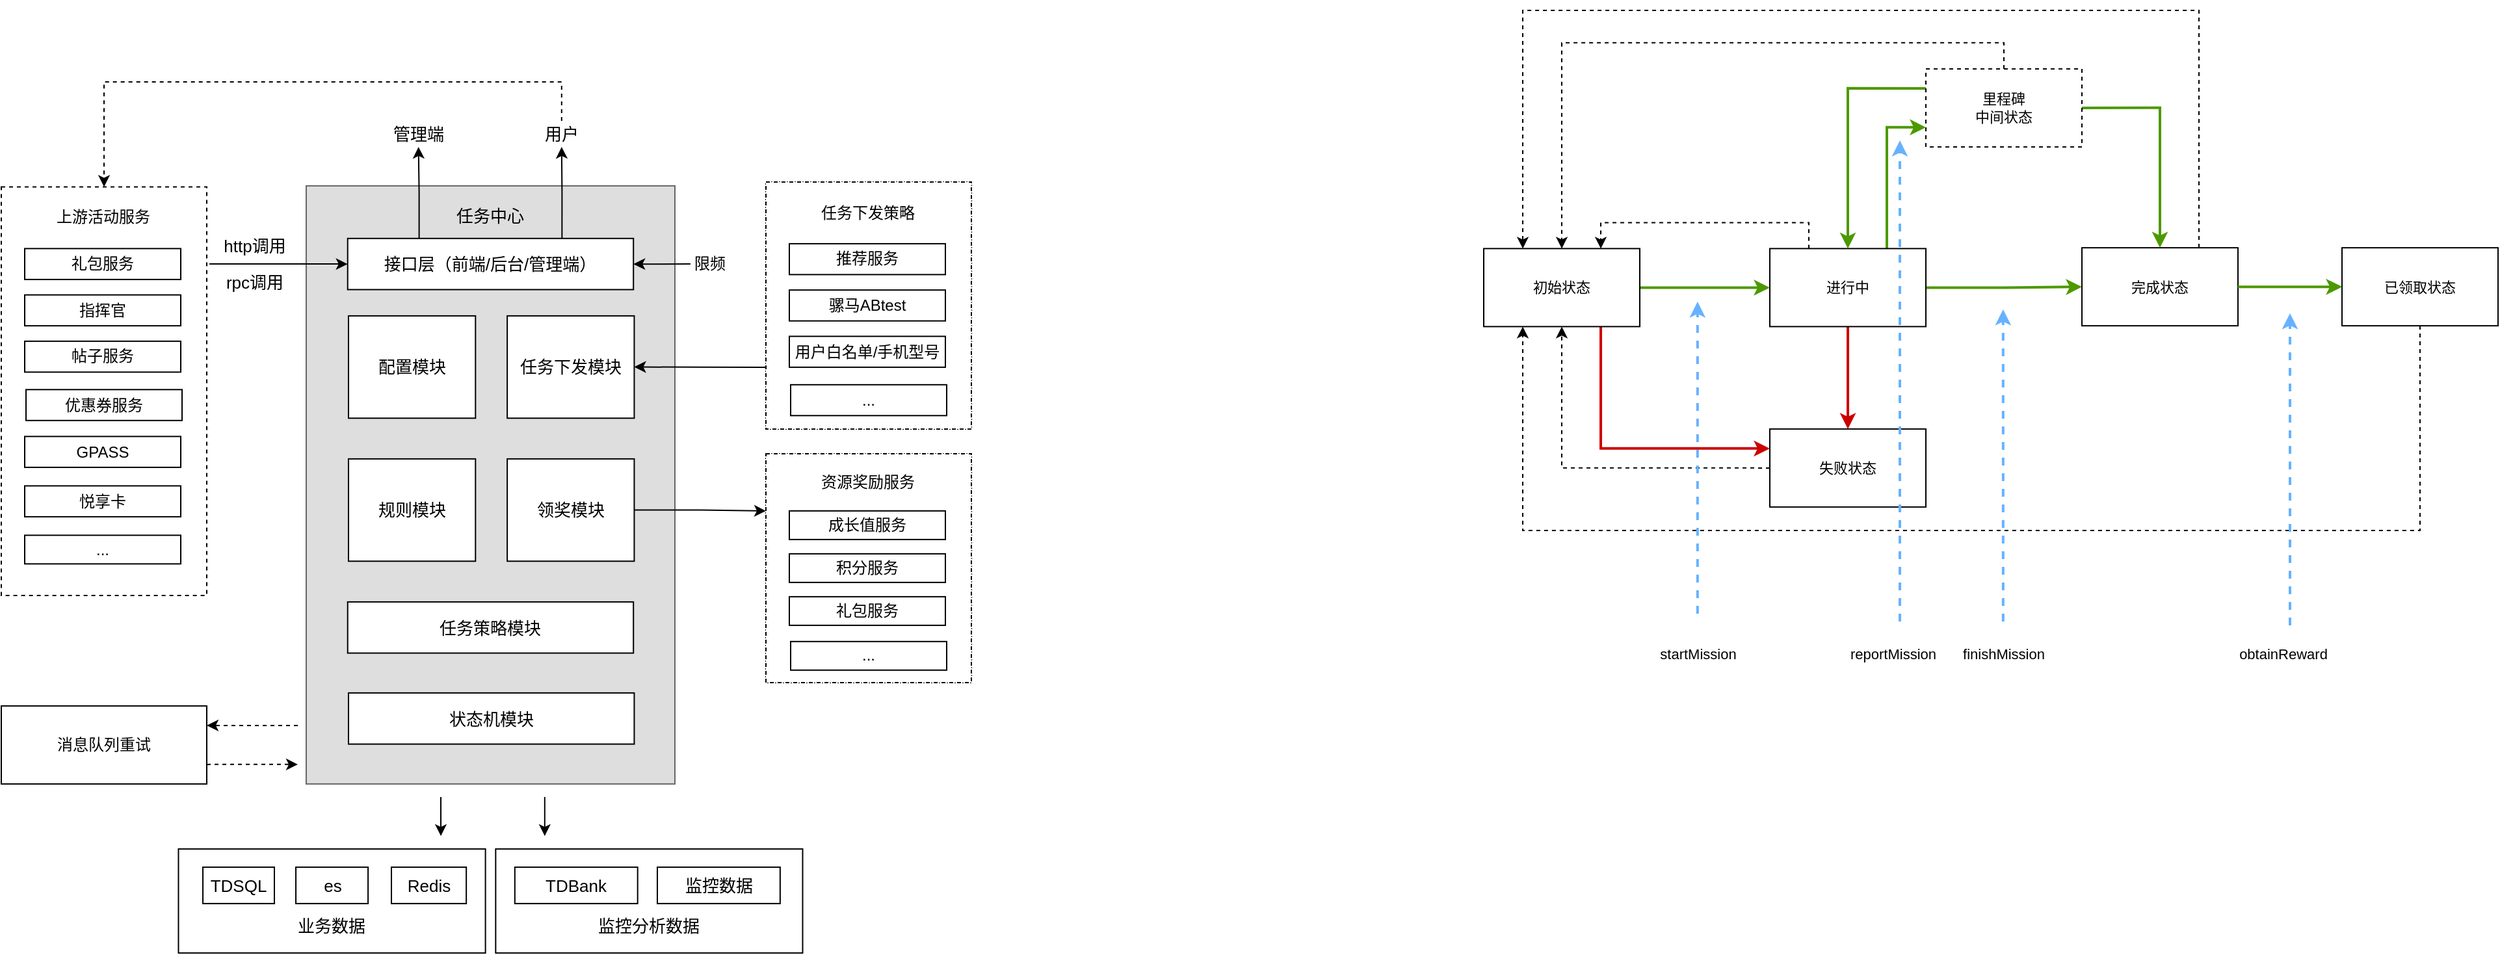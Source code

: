 <mxfile version="13.8.5" type="github">
  <diagram id="fUlSVY1tBTceYShjnSN3" name="第 1 页">
    <mxGraphModel dx="2249" dy="1931" grid="1" gridSize="10" guides="1" tooltips="1" connect="1" arrows="1" fold="1" page="1" pageScale="1" pageWidth="827" pageHeight="1169" math="0" shadow="0">
      <root>
        <mxCell id="0" />
        <mxCell id="1" parent="0" />
        <mxCell id="FoiQt1KAuYYiKZtzM87P-22" value="" style="group;dashed=1;dashPattern=1 1;fillColor=#ffffff;strokeColor=#000000;" parent="1" vertex="1" connectable="0">
          <mxGeometry x="-132" y="-8.06" width="158" height="190" as="geometry" />
        </mxCell>
        <mxCell id="FoiQt1KAuYYiKZtzM87P-23" value="" style="rounded=0;whiteSpace=wrap;html=1;dashed=1;" parent="FoiQt1KAuYYiKZtzM87P-22" vertex="1">
          <mxGeometry width="158" height="190" as="geometry" />
        </mxCell>
        <mxCell id="FoiQt1KAuYYiKZtzM87P-24" value="推荐服务" style="rounded=0;whiteSpace=wrap;html=1;" parent="FoiQt1KAuYYiKZtzM87P-22" vertex="1">
          <mxGeometry x="18" y="47.5" width="120" height="23.75" as="geometry" />
        </mxCell>
        <mxCell id="FoiQt1KAuYYiKZtzM87P-25" value="骡马ABtest" style="rounded=0;whiteSpace=wrap;html=1;" parent="FoiQt1KAuYYiKZtzM87P-22" vertex="1">
          <mxGeometry x="18" y="83.125" width="120" height="23.75" as="geometry" />
        </mxCell>
        <mxCell id="FoiQt1KAuYYiKZtzM87P-26" value="用户白名单/手机型号" style="rounded=0;whiteSpace=wrap;html=1;" parent="FoiQt1KAuYYiKZtzM87P-22" vertex="1">
          <mxGeometry x="18" y="118.75" width="120" height="23.75" as="geometry" />
        </mxCell>
        <mxCell id="FoiQt1KAuYYiKZtzM87P-27" value="任务下发策略" style="text;html=1;strokeColor=none;fillColor=none;align=center;verticalAlign=middle;whiteSpace=wrap;rounded=0;" parent="FoiQt1KAuYYiKZtzM87P-22" vertex="1">
          <mxGeometry x="36.5" y="15.833" width="83" height="15.833" as="geometry" />
        </mxCell>
        <mxCell id="FoiQt1KAuYYiKZtzM87P-28" value="..." style="rounded=0;whiteSpace=wrap;html=1;" parent="FoiQt1KAuYYiKZtzM87P-22" vertex="1">
          <mxGeometry x="19" y="155.958" width="120" height="23.75" as="geometry" />
        </mxCell>
        <mxCell id="FoiQt1KAuYYiKZtzM87P-20" value="" style="rounded=0;whiteSpace=wrap;html=1;fontSize=13;strokeColor=#666666;fontColor=#333333;fillColor=#DEDEDE;" parent="1" vertex="1">
          <mxGeometry x="-485.52" y="-5.06" width="283.52" height="460" as="geometry" />
        </mxCell>
        <mxCell id="FoiQt1KAuYYiKZtzM87P-2" value="任务下发模块" style="rounded=0;whiteSpace=wrap;html=1;fontSize=13;" parent="1" vertex="1">
          <mxGeometry x="-330.934" y="94.945" width="97.664" height="78.696" as="geometry" />
        </mxCell>
        <mxCell id="FoiQt1KAuYYiKZtzM87P-3" value="状态机模块" style="rounded=0;whiteSpace=wrap;html=1;fontSize=13;" parent="1" vertex="1">
          <mxGeometry x="-453.013" y="384.939" width="219.743" height="39.348" as="geometry" />
        </mxCell>
        <mxCell id="FoiQt1KAuYYiKZtzM87P-4" value="配置模块" style="rounded=0;whiteSpace=wrap;html=1;fontSize=13;" parent="1" vertex="1">
          <mxGeometry x="-453.013" y="94.945" width="97.664" height="78.696" as="geometry" />
        </mxCell>
        <mxCell id="FoiQt1KAuYYiKZtzM87P-31" style="edgeStyle=orthogonalEdgeStyle;rounded=0;orthogonalLoop=1;jettySize=auto;html=1;exitX=1;exitY=0.5;exitDx=0;exitDy=0;entryX=0;entryY=0.25;entryDx=0;entryDy=0;fontSize=13;" parent="1" source="FoiQt1KAuYYiKZtzM87P-5" target="FoiQt1KAuYYiKZtzM87P-13" edge="1">
          <mxGeometry relative="1" as="geometry" />
        </mxCell>
        <mxCell id="FoiQt1KAuYYiKZtzM87P-5" value="领奖模块" style="rounded=0;whiteSpace=wrap;html=1;fontSize=13;" parent="1" vertex="1">
          <mxGeometry x="-330.934" y="204.942" width="97.664" height="78.696" as="geometry" />
        </mxCell>
        <mxCell id="FoiQt1KAuYYiKZtzM87P-6" value="规则模块" style="rounded=0;whiteSpace=wrap;html=1;fontSize=13;" parent="1" vertex="1">
          <mxGeometry x="-453.013" y="204.942" width="97.664" height="78.696" as="geometry" />
        </mxCell>
        <mxCell id="FoiQt1KAuYYiKZtzM87P-7" value="任务策略模块" style="rounded=0;whiteSpace=wrap;html=1;fontSize=13;" parent="1" vertex="1">
          <mxGeometry x="-453.633" y="314.94" width="219.743" height="39.348" as="geometry" />
        </mxCell>
        <mxCell id="FoiQt1KAuYYiKZtzM87P-17" value="任务中心" style="text;html=1;strokeColor=none;fillColor=none;align=center;verticalAlign=middle;whiteSpace=wrap;rounded=0;fontSize=13;" parent="1" vertex="1">
          <mxGeometry x="-376.96" y="4.94" width="66.4" height="26.23" as="geometry" />
        </mxCell>
        <mxCell id="FoiQt1KAuYYiKZtzM87P-59" style="edgeStyle=orthogonalEdgeStyle;rounded=0;orthogonalLoop=1;jettySize=auto;html=1;exitX=0.5;exitY=0;exitDx=0;exitDy=0;entryX=0.5;entryY=0;entryDx=0;entryDy=0;dashed=1;fontSize=13;" parent="1" source="FoiQt1KAuYYiKZtzM87P-32" target="FoiQt1KAuYYiKZtzM87P-38" edge="1">
          <mxGeometry relative="1" as="geometry">
            <Array as="points">
              <mxPoint x="-289" y="-85" />
              <mxPoint x="-641" y="-85" />
            </Array>
          </mxGeometry>
        </mxCell>
        <mxCell id="FoiQt1KAuYYiKZtzM87P-32" value="用户" style="text;html=1;strokeColor=none;fillColor=none;align=center;verticalAlign=middle;whiteSpace=wrap;rounded=0;fontSize=13;" parent="1" vertex="1">
          <mxGeometry x="-309.1" y="-55.06" width="40" height="20" as="geometry" />
        </mxCell>
        <mxCell id="FoiQt1KAuYYiKZtzM87P-34" value="管理端" style="text;html=1;strokeColor=none;fillColor=none;align=center;verticalAlign=middle;whiteSpace=wrap;rounded=0;fontSize=13;" parent="1" vertex="1">
          <mxGeometry x="-423.09" y="-55.06" width="47.82" height="20" as="geometry" />
        </mxCell>
        <mxCell id="FoiQt1KAuYYiKZtzM87P-38" value="" style="rounded=0;whiteSpace=wrap;html=1;dashed=1;" parent="1" vertex="1">
          <mxGeometry x="-720" y="-4.31" width="158" height="314.31" as="geometry" />
        </mxCell>
        <mxCell id="FoiQt1KAuYYiKZtzM87P-39" value="礼包服务" style="rounded=0;whiteSpace=wrap;html=1;" parent="1" vertex="1">
          <mxGeometry x="-702" y="43.19" width="120" height="23.75" as="geometry" />
        </mxCell>
        <mxCell id="FoiQt1KAuYYiKZtzM87P-40" value="指挥官" style="rounded=0;whiteSpace=wrap;html=1;" parent="1" vertex="1">
          <mxGeometry x="-702" y="78.815" width="120" height="23.75" as="geometry" />
        </mxCell>
        <mxCell id="FoiQt1KAuYYiKZtzM87P-41" value="帖子服务" style="rounded=0;whiteSpace=wrap;html=1;" parent="1" vertex="1">
          <mxGeometry x="-702" y="114.44" width="120" height="23.75" as="geometry" />
        </mxCell>
        <mxCell id="FoiQt1KAuYYiKZtzM87P-42" value="上游活动服务" style="text;html=1;strokeColor=none;fillColor=none;align=center;verticalAlign=middle;whiteSpace=wrap;rounded=0;" parent="1" vertex="1">
          <mxGeometry x="-683.5" y="11.523" width="83" height="15.833" as="geometry" />
        </mxCell>
        <mxCell id="FoiQt1KAuYYiKZtzM87P-43" value="优惠券服务" style="rounded=0;whiteSpace=wrap;html=1;" parent="1" vertex="1">
          <mxGeometry x="-701" y="151.648" width="120" height="23.75" as="geometry" />
        </mxCell>
        <mxCell id="FoiQt1KAuYYiKZtzM87P-44" value="GPASS" style="rounded=0;whiteSpace=wrap;html=1;" parent="1" vertex="1">
          <mxGeometry x="-702" y="187.688" width="120" height="23.75" as="geometry" />
        </mxCell>
        <mxCell id="FoiQt1KAuYYiKZtzM87P-45" value="悦享卡" style="rounded=0;whiteSpace=wrap;html=1;" parent="1" vertex="1">
          <mxGeometry x="-702" y="225.688" width="120" height="23.75" as="geometry" />
        </mxCell>
        <mxCell id="FoiQt1KAuYYiKZtzM87P-53" value="..." style="rounded=0;whiteSpace=wrap;html=1;" parent="1" vertex="1">
          <mxGeometry x="-702" y="263.687" width="120" height="22" as="geometry" />
        </mxCell>
        <mxCell id="FoiQt1KAuYYiKZtzM87P-55" value="" style="endArrow=classic;html=1;fontSize=13;entryX=0;entryY=0.5;entryDx=0;entryDy=0;" parent="1" target="FoiQt1KAuYYiKZtzM87P-112" edge="1">
          <mxGeometry width="50" height="50" relative="1" as="geometry">
            <mxPoint x="-560" y="55" as="sourcePoint" />
            <mxPoint x="-492" y="145.94" as="targetPoint" />
          </mxGeometry>
        </mxCell>
        <mxCell id="FoiQt1KAuYYiKZtzM87P-56" value="rpc调用" style="text;html=1;strokeColor=none;fillColor=none;align=center;verticalAlign=middle;whiteSpace=wrap;rounded=0;fontSize=13;" parent="1" vertex="1">
          <mxGeometry x="-550" y="58.82" width="50" height="20" as="geometry" />
        </mxCell>
        <mxCell id="FoiQt1KAuYYiKZtzM87P-68" style="edgeStyle=orthogonalEdgeStyle;rounded=0;orthogonalLoop=1;jettySize=auto;html=1;exitX=1;exitY=0.75;exitDx=0;exitDy=0;dashed=1;fontSize=13;" parent="1" source="FoiQt1KAuYYiKZtzM87P-65" edge="1">
          <mxGeometry relative="1" as="geometry">
            <mxPoint x="-492" y="439.94" as="targetPoint" />
          </mxGeometry>
        </mxCell>
        <mxCell id="FoiQt1KAuYYiKZtzM87P-65" value="消息队列重试" style="rounded=0;whiteSpace=wrap;html=1;" parent="1" vertex="1">
          <mxGeometry x="-720" y="394.94" width="158" height="60" as="geometry" />
        </mxCell>
        <mxCell id="FoiQt1KAuYYiKZtzM87P-67" value="" style="endArrow=classic;html=1;dashed=1;fontSize=13;entryX=1;entryY=0.25;entryDx=0;entryDy=0;" parent="1" target="FoiQt1KAuYYiKZtzM87P-65" edge="1">
          <mxGeometry width="50" height="50" relative="1" as="geometry">
            <mxPoint x="-492" y="409.94" as="sourcePoint" />
            <mxPoint x="-542" y="324.94" as="targetPoint" />
          </mxGeometry>
        </mxCell>
        <mxCell id="FoiQt1KAuYYiKZtzM87P-69" style="edgeStyle=orthogonalEdgeStyle;rounded=0;orthogonalLoop=1;jettySize=auto;html=1;exitX=0;exitY=0.75;exitDx=0;exitDy=0;fontSize=13;" parent="1" source="FoiQt1KAuYYiKZtzM87P-23" target="FoiQt1KAuYYiKZtzM87P-2" edge="1">
          <mxGeometry relative="1" as="geometry" />
        </mxCell>
        <mxCell id="FoiQt1KAuYYiKZtzM87P-71" value="" style="rounded=0;whiteSpace=wrap;html=1;fontSize=13;" parent="1" vertex="1">
          <mxGeometry x="-339.83" y="504.94" width="236.07" height="80" as="geometry" />
        </mxCell>
        <mxCell id="FoiQt1KAuYYiKZtzM87P-70" value="" style="rounded=0;whiteSpace=wrap;html=1;fontSize=13;" parent="1" vertex="1">
          <mxGeometry x="-583.76" y="504.94" width="236.07" height="80" as="geometry" />
        </mxCell>
        <mxCell id="FoiQt1KAuYYiKZtzM87P-60" value="TDSQL" style="rounded=0;whiteSpace=wrap;html=1;fontSize=13;" parent="1" vertex="1">
          <mxGeometry x="-564.98" y="518.94" width="54.98" height="28" as="geometry" />
        </mxCell>
        <mxCell id="FoiQt1KAuYYiKZtzM87P-61" value="es" style="rounded=0;whiteSpace=wrap;html=1;fontSize=13;" parent="1" vertex="1">
          <mxGeometry x="-493.48" y="518.94" width="55.52" height="28" as="geometry" />
        </mxCell>
        <mxCell id="FoiQt1KAuYYiKZtzM87P-62" value="TDBank" style="rounded=0;whiteSpace=wrap;html=1;fontSize=13;" parent="1" vertex="1">
          <mxGeometry x="-325.087" y="518.94" width="94.426" height="28" as="geometry" />
        </mxCell>
        <mxCell id="FoiQt1KAuYYiKZtzM87P-72" value="监控数据" style="rounded=0;whiteSpace=wrap;html=1;fontSize=13;" parent="1" vertex="1">
          <mxGeometry x="-215.498" y="518.94" width="94.426" height="28" as="geometry" />
        </mxCell>
        <mxCell id="FoiQt1KAuYYiKZtzM87P-89" value="业务数据" style="text;html=1;strokeColor=none;fillColor=none;align=center;verticalAlign=middle;whiteSpace=wrap;rounded=0;fontSize=13;" parent="1" vertex="1">
          <mxGeometry x="-503.51" y="557.44" width="75.57" height="14" as="geometry" />
        </mxCell>
        <mxCell id="FoiQt1KAuYYiKZtzM87P-90" value="监控分析数据" style="text;html=1;strokeColor=none;fillColor=none;align=center;verticalAlign=middle;whiteSpace=wrap;rounded=0;fontSize=13;" parent="1" vertex="1">
          <mxGeometry x="-261.55" y="557.44" width="79.51" height="14" as="geometry" />
        </mxCell>
        <mxCell id="FoiQt1KAuYYiKZtzM87P-93" value="" style="endArrow=classic;html=1;fontSize=11;" parent="1" edge="1">
          <mxGeometry width="50" height="50" relative="1" as="geometry">
            <mxPoint x="-382" y="464.94" as="sourcePoint" />
            <mxPoint x="-382" y="494.94" as="targetPoint" />
          </mxGeometry>
        </mxCell>
        <mxCell id="FoiQt1KAuYYiKZtzM87P-94" value="" style="endArrow=classic;html=1;fontSize=11;" parent="1" edge="1">
          <mxGeometry width="50" height="50" relative="1" as="geometry">
            <mxPoint x="-302.1" y="464.94" as="sourcePoint" />
            <mxPoint x="-302.1" y="494.94" as="targetPoint" />
          </mxGeometry>
        </mxCell>
        <mxCell id="FoiQt1KAuYYiKZtzM87P-113" style="edgeStyle=orthogonalEdgeStyle;rounded=0;orthogonalLoop=1;jettySize=auto;html=1;exitX=0.75;exitY=0;exitDx=0;exitDy=0;entryX=0.5;entryY=1;entryDx=0;entryDy=0;fontSize=11;" parent="1" source="FoiQt1KAuYYiKZtzM87P-112" target="FoiQt1KAuYYiKZtzM87P-32" edge="1">
          <mxGeometry relative="1" as="geometry" />
        </mxCell>
        <mxCell id="FoiQt1KAuYYiKZtzM87P-114" style="edgeStyle=orthogonalEdgeStyle;rounded=0;orthogonalLoop=1;jettySize=auto;html=1;exitX=0.25;exitY=0;exitDx=0;exitDy=0;entryX=0.5;entryY=1;entryDx=0;entryDy=0;fontSize=11;" parent="1" source="FoiQt1KAuYYiKZtzM87P-112" target="FoiQt1KAuYYiKZtzM87P-34" edge="1">
          <mxGeometry relative="1" as="geometry" />
        </mxCell>
        <mxCell id="FoiQt1KAuYYiKZtzM87P-112" value="接口层（前端/后台/管理端）" style="rounded=0;whiteSpace=wrap;html=1;fontSize=13;" parent="1" vertex="1">
          <mxGeometry x="-453.633" y="35.39" width="219.743" height="39.348" as="geometry" />
        </mxCell>
        <mxCell id="FoiQt1KAuYYiKZtzM87P-133" style="edgeStyle=orthogonalEdgeStyle;rounded=0;orthogonalLoop=1;jettySize=auto;html=1;exitX=1;exitY=0.5;exitDx=0;exitDy=0;fontSize=11;strokeColor=#4D9900;strokeWidth=2;" parent="1" source="FoiQt1KAuYYiKZtzM87P-128" target="FoiQt1KAuYYiKZtzM87P-130" edge="1">
          <mxGeometry relative="1" as="geometry" />
        </mxCell>
        <mxCell id="FoiQt1KAuYYiKZtzM87P-149" style="edgeStyle=orthogonalEdgeStyle;rounded=0;orthogonalLoop=1;jettySize=auto;html=1;exitX=0.75;exitY=1;exitDx=0;exitDy=0;entryX=0;entryY=0.25;entryDx=0;entryDy=0;fontSize=11;strokeColor=#CC0000;strokeWidth=2;" parent="1" source="FoiQt1KAuYYiKZtzM87P-128" target="FoiQt1KAuYYiKZtzM87P-136" edge="1">
          <mxGeometry relative="1" as="geometry" />
        </mxCell>
        <mxCell id="FoiQt1KAuYYiKZtzM87P-128" value="初始状态" style="rounded=0;whiteSpace=wrap;html=1;strokeWidth=1;fontSize=11;" parent="1" vertex="1">
          <mxGeometry x="420" y="43.19" width="120" height="60" as="geometry" />
        </mxCell>
        <mxCell id="FoiQt1KAuYYiKZtzM87P-134" style="edgeStyle=orthogonalEdgeStyle;rounded=0;orthogonalLoop=1;jettySize=auto;html=1;exitX=1;exitY=0.5;exitDx=0;exitDy=0;fontSize=11;strokeColor=#4D9900;strokeWidth=2;" parent="1" source="FoiQt1KAuYYiKZtzM87P-130" target="FoiQt1KAuYYiKZtzM87P-131" edge="1">
          <mxGeometry relative="1" as="geometry" />
        </mxCell>
        <mxCell id="FoiQt1KAuYYiKZtzM87P-139" style="edgeStyle=orthogonalEdgeStyle;rounded=0;orthogonalLoop=1;jettySize=auto;html=1;exitX=0.75;exitY=0;exitDx=0;exitDy=0;entryX=0;entryY=0.75;entryDx=0;entryDy=0;fontSize=11;strokeColor=#4D9900;strokeWidth=2;" parent="1" source="FoiQt1KAuYYiKZtzM87P-130" target="FoiQt1KAuYYiKZtzM87P-137" edge="1">
          <mxGeometry relative="1" as="geometry" />
        </mxCell>
        <mxCell id="FoiQt1KAuYYiKZtzM87P-142" style="edgeStyle=orthogonalEdgeStyle;rounded=0;orthogonalLoop=1;jettySize=auto;html=1;exitX=0.5;exitY=1;exitDx=0;exitDy=0;fontSize=11;strokeWidth=2;strokeColor=#CC0000;" parent="1" source="FoiQt1KAuYYiKZtzM87P-130" target="FoiQt1KAuYYiKZtzM87P-136" edge="1">
          <mxGeometry relative="1" as="geometry" />
        </mxCell>
        <mxCell id="FoiQt1KAuYYiKZtzM87P-144" style="edgeStyle=orthogonalEdgeStyle;rounded=0;orthogonalLoop=1;jettySize=auto;html=1;exitX=0.25;exitY=0;exitDx=0;exitDy=0;entryX=0.75;entryY=0;entryDx=0;entryDy=0;fontSize=11;dashed=1;" parent="1" source="FoiQt1KAuYYiKZtzM87P-130" target="FoiQt1KAuYYiKZtzM87P-128" edge="1">
          <mxGeometry relative="1" as="geometry" />
        </mxCell>
        <mxCell id="FoiQt1KAuYYiKZtzM87P-130" value="进行中" style="rounded=0;whiteSpace=wrap;html=1;strokeWidth=1;fontSize=11;" parent="1" vertex="1">
          <mxGeometry x="640" y="43.19" width="120" height="60" as="geometry" />
        </mxCell>
        <mxCell id="FoiQt1KAuYYiKZtzM87P-135" style="edgeStyle=orthogonalEdgeStyle;rounded=0;orthogonalLoop=1;jettySize=auto;html=1;exitX=1;exitY=0.5;exitDx=0;exitDy=0;fontSize=11;strokeColor=#4D9900;" parent="1" source="FoiQt1KAuYYiKZtzM87P-131" target="FoiQt1KAuYYiKZtzM87P-132" edge="1">
          <mxGeometry relative="1" as="geometry" />
        </mxCell>
        <mxCell id="FoiQt1KAuYYiKZtzM87P-146" style="edgeStyle=orthogonalEdgeStyle;rounded=0;orthogonalLoop=1;jettySize=auto;html=1;exitX=0.75;exitY=0;exitDx=0;exitDy=0;entryX=0.25;entryY=0;entryDx=0;entryDy=0;fontSize=11;dashed=1;" parent="1" source="FoiQt1KAuYYiKZtzM87P-131" target="FoiQt1KAuYYiKZtzM87P-128" edge="1">
          <mxGeometry relative="1" as="geometry">
            <Array as="points">
              <mxPoint x="970" y="-140" />
              <mxPoint x="450" y="-140" />
            </Array>
          </mxGeometry>
        </mxCell>
        <mxCell id="FoiQt1KAuYYiKZtzM87P-131" value="完成状态" style="rounded=0;whiteSpace=wrap;html=1;strokeWidth=1;fontSize=11;" parent="1" vertex="1">
          <mxGeometry x="880" y="42.56" width="120" height="60" as="geometry" />
        </mxCell>
        <mxCell id="FoiQt1KAuYYiKZtzM87P-148" style="edgeStyle=orthogonalEdgeStyle;rounded=0;orthogonalLoop=1;jettySize=auto;html=1;exitX=0.5;exitY=1;exitDx=0;exitDy=0;entryX=0.25;entryY=1;entryDx=0;entryDy=0;fontSize=11;dashed=1;" parent="1" source="FoiQt1KAuYYiKZtzM87P-132" target="FoiQt1KAuYYiKZtzM87P-128" edge="1">
          <mxGeometry relative="1" as="geometry">
            <Array as="points">
              <mxPoint x="1140" y="260" />
              <mxPoint x="450" y="260" />
            </Array>
          </mxGeometry>
        </mxCell>
        <mxCell id="FoiQt1KAuYYiKZtzM87P-132" value="已领取状态" style="rounded=0;whiteSpace=wrap;html=1;strokeWidth=1;fontSize=11;" parent="1" vertex="1">
          <mxGeometry x="1080" y="42.56" width="120" height="60" as="geometry" />
        </mxCell>
        <mxCell id="FoiQt1KAuYYiKZtzM87P-143" style="edgeStyle=orthogonalEdgeStyle;rounded=0;orthogonalLoop=1;jettySize=auto;html=1;exitX=0;exitY=0.5;exitDx=0;exitDy=0;fontSize=11;dashed=1;" parent="1" source="FoiQt1KAuYYiKZtzM87P-136" target="FoiQt1KAuYYiKZtzM87P-128" edge="1">
          <mxGeometry relative="1" as="geometry" />
        </mxCell>
        <mxCell id="FoiQt1KAuYYiKZtzM87P-136" value="失败状态" style="rounded=0;whiteSpace=wrap;html=1;strokeWidth=1;fontSize=11;" parent="1" vertex="1">
          <mxGeometry x="640" y="181.94" width="120" height="60" as="geometry" />
        </mxCell>
        <mxCell id="FoiQt1KAuYYiKZtzM87P-140" style="edgeStyle=orthogonalEdgeStyle;rounded=0;orthogonalLoop=1;jettySize=auto;html=1;exitX=0;exitY=0.25;exitDx=0;exitDy=0;entryX=0.5;entryY=0;entryDx=0;entryDy=0;fontSize=11;strokeColor=#4D9900;strokeWidth=2;" parent="1" source="FoiQt1KAuYYiKZtzM87P-137" target="FoiQt1KAuYYiKZtzM87P-130" edge="1">
          <mxGeometry relative="1" as="geometry" />
        </mxCell>
        <mxCell id="FoiQt1KAuYYiKZtzM87P-141" style="edgeStyle=orthogonalEdgeStyle;rounded=0;orthogonalLoop=1;jettySize=auto;html=1;exitX=1;exitY=0.5;exitDx=0;exitDy=0;fontSize=11;strokeColor=#4D9900;strokeWidth=2;" parent="1" source="FoiQt1KAuYYiKZtzM87P-137" target="FoiQt1KAuYYiKZtzM87P-131" edge="1">
          <mxGeometry relative="1" as="geometry" />
        </mxCell>
        <mxCell id="FoiQt1KAuYYiKZtzM87P-147" style="edgeStyle=orthogonalEdgeStyle;rounded=0;orthogonalLoop=1;jettySize=auto;html=1;exitX=0.5;exitY=0;exitDx=0;exitDy=0;fontSize=11;dashed=1;" parent="1" source="FoiQt1KAuYYiKZtzM87P-137" target="FoiQt1KAuYYiKZtzM87P-128" edge="1">
          <mxGeometry relative="1" as="geometry" />
        </mxCell>
        <mxCell id="FoiQt1KAuYYiKZtzM87P-137" value="里程碑&lt;br&gt;中间状态" style="rounded=0;whiteSpace=wrap;html=1;strokeWidth=1;fontSize=11;dashed=1;" parent="1" vertex="1">
          <mxGeometry x="760" y="-95.06" width="120" height="60" as="geometry" />
        </mxCell>
        <mxCell id="FoiQt1KAuYYiKZtzM87P-159" style="edgeStyle=orthogonalEdgeStyle;rounded=0;orthogonalLoop=1;jettySize=auto;html=1;exitX=1;exitY=0.5;exitDx=0;exitDy=0;fontSize=11;strokeColor=#4D9900;strokeWidth=2;" parent="1" edge="1">
          <mxGeometry relative="1" as="geometry">
            <mxPoint x="1000" y="72.6" as="sourcePoint" />
            <mxPoint x="1080" y="72.6" as="targetPoint" />
          </mxGeometry>
        </mxCell>
        <mxCell id="FoiQt1KAuYYiKZtzM87P-162" value="" style="endArrow=classic;html=1;dashed=1;strokeWidth=2;fontSize=11;fillColor=#dae8fc;strokeColor=#66B2FF;" parent="1" edge="1">
          <mxGeometry width="50" height="50" relative="1" as="geometry">
            <mxPoint x="819.41" y="329.94" as="sourcePoint" />
            <mxPoint x="819.41" y="89.94" as="targetPoint" />
          </mxGeometry>
        </mxCell>
        <mxCell id="FoiQt1KAuYYiKZtzM87P-163" value="" style="endArrow=classic;html=1;dashed=1;strokeWidth=2;fontSize=11;fillColor=#dae8fc;strokeColor=#66B2FF;" parent="1" edge="1">
          <mxGeometry width="50" height="50" relative="1" as="geometry">
            <mxPoint x="1040.0" y="332.94" as="sourcePoint" />
            <mxPoint x="1040.0" y="92.94" as="targetPoint" />
          </mxGeometry>
        </mxCell>
        <mxCell id="FoiQt1KAuYYiKZtzM87P-164" value="startMission" style="text;html=1;strokeColor=none;fillColor=none;align=center;verticalAlign=middle;whiteSpace=wrap;rounded=0;dashed=1;fontSize=11;" parent="1" vertex="1">
          <mxGeometry x="550" y="345" width="70" height="20" as="geometry" />
        </mxCell>
        <mxCell id="FoiQt1KAuYYiKZtzM87P-165" value="finishMission" style="text;html=1;strokeColor=none;fillColor=none;align=center;verticalAlign=middle;whiteSpace=wrap;rounded=0;dashed=1;fontSize=11;" parent="1" vertex="1">
          <mxGeometry x="785" y="345" width="70" height="20" as="geometry" />
        </mxCell>
        <mxCell id="FoiQt1KAuYYiKZtzM87P-166" value="obtainReward" style="text;html=1;strokeColor=none;fillColor=none;align=center;verticalAlign=middle;whiteSpace=wrap;rounded=0;dashed=1;fontSize=11;" parent="1" vertex="1">
          <mxGeometry x="1000" y="345" width="70" height="20" as="geometry" />
        </mxCell>
        <mxCell id="FoiQt1KAuYYiKZtzM87P-169" value="" style="endArrow=classic;html=1;dashed=1;strokeWidth=2;fontSize=11;rounded=0;strokeColor=#66B2FF;" parent="1" edge="1">
          <mxGeometry width="50" height="50" relative="1" as="geometry">
            <mxPoint x="584.41" y="324" as="sourcePoint" />
            <mxPoint x="584.41" y="84" as="targetPoint" />
          </mxGeometry>
        </mxCell>
        <mxCell id="FoiQt1KAuYYiKZtzM87P-15" value="" style="group;dashed=1;strokeColor=#000000;dashPattern=1 1;fillColor=#ffffff;container=0;" parent="1" vertex="1" connectable="0">
          <mxGeometry x="-132" y="200.94" width="158" height="176" as="geometry" />
        </mxCell>
        <mxCell id="FoiQt1KAuYYiKZtzM87P-13" value="" style="rounded=0;whiteSpace=wrap;html=1;dashed=1;" parent="1" vertex="1">
          <mxGeometry x="-132" y="200.94" width="158" height="176" as="geometry" />
        </mxCell>
        <mxCell id="FoiQt1KAuYYiKZtzM87P-8" value="成长值服务" style="rounded=0;whiteSpace=wrap;html=1;" parent="1" vertex="1">
          <mxGeometry x="-114" y="244.94" width="120" height="22" as="geometry" />
        </mxCell>
        <mxCell id="FoiQt1KAuYYiKZtzM87P-9" value="积分服务" style="rounded=0;whiteSpace=wrap;html=1;" parent="1" vertex="1">
          <mxGeometry x="-114" y="277.94" width="120" height="22" as="geometry" />
        </mxCell>
        <mxCell id="FoiQt1KAuYYiKZtzM87P-10" value="礼包服务" style="rounded=0;whiteSpace=wrap;html=1;" parent="1" vertex="1">
          <mxGeometry x="-114" y="310.94" width="120" height="22" as="geometry" />
        </mxCell>
        <mxCell id="FoiQt1KAuYYiKZtzM87P-11" value="资源奖励服务" style="text;html=1;strokeColor=none;fillColor=none;align=center;verticalAlign=middle;whiteSpace=wrap;rounded=0;" parent="1" vertex="1">
          <mxGeometry x="-95.5" y="215.607" width="83" height="14.667" as="geometry" />
        </mxCell>
        <mxCell id="FoiQt1KAuYYiKZtzM87P-14" value="..." style="rounded=0;whiteSpace=wrap;html=1;" parent="1" vertex="1">
          <mxGeometry x="-113" y="345.407" width="120" height="22" as="geometry" />
        </mxCell>
        <mxCell id="u5S1I-zQNj_E_jeITkx2-1" value="Redis" style="rounded=0;whiteSpace=wrap;html=1;fontSize=13;" vertex="1" parent="1">
          <mxGeometry x="-420" y="518.94" width="57.58" height="28" as="geometry" />
        </mxCell>
        <mxCell id="u5S1I-zQNj_E_jeITkx2-2" value="http调用" style="text;html=1;strokeColor=none;fillColor=none;align=center;verticalAlign=middle;whiteSpace=wrap;rounded=0;fontSize=13;" vertex="1" parent="1">
          <mxGeometry x="-555" y="31.17" width="60" height="20" as="geometry" />
        </mxCell>
        <mxCell id="u5S1I-zQNj_E_jeITkx2-4" style="edgeStyle=orthogonalEdgeStyle;rounded=0;orthogonalLoop=1;jettySize=auto;html=1;exitX=0;exitY=0.5;exitDx=0;exitDy=0;entryX=1;entryY=0.5;entryDx=0;entryDy=0;" edge="1" parent="1" source="u5S1I-zQNj_E_jeITkx2-3" target="FoiQt1KAuYYiKZtzM87P-112">
          <mxGeometry relative="1" as="geometry" />
        </mxCell>
        <mxCell id="u5S1I-zQNj_E_jeITkx2-3" value="限频" style="text;html=1;strokeColor=none;fillColor=none;align=center;verticalAlign=middle;whiteSpace=wrap;rounded=0;" vertex="1" parent="1">
          <mxGeometry x="-190" y="45.06" width="30" height="20" as="geometry" />
        </mxCell>
        <mxCell id="u5S1I-zQNj_E_jeITkx2-5" value="" style="endArrow=classic;html=1;dashed=1;strokeWidth=2;fontSize=11;fillColor=#dae8fc;strokeColor=#66B2FF;" edge="1" parent="1">
          <mxGeometry width="50" height="50" relative="1" as="geometry">
            <mxPoint x="740" y="330" as="sourcePoint" />
            <mxPoint x="740" y="-40" as="targetPoint" />
          </mxGeometry>
        </mxCell>
        <mxCell id="u5S1I-zQNj_E_jeITkx2-6" value="reportMission" style="text;html=1;strokeColor=none;fillColor=none;align=center;verticalAlign=middle;whiteSpace=wrap;rounded=0;dashed=1;fontSize=11;" vertex="1" parent="1">
          <mxGeometry x="700" y="345" width="70" height="20" as="geometry" />
        </mxCell>
      </root>
    </mxGraphModel>
  </diagram>
</mxfile>
